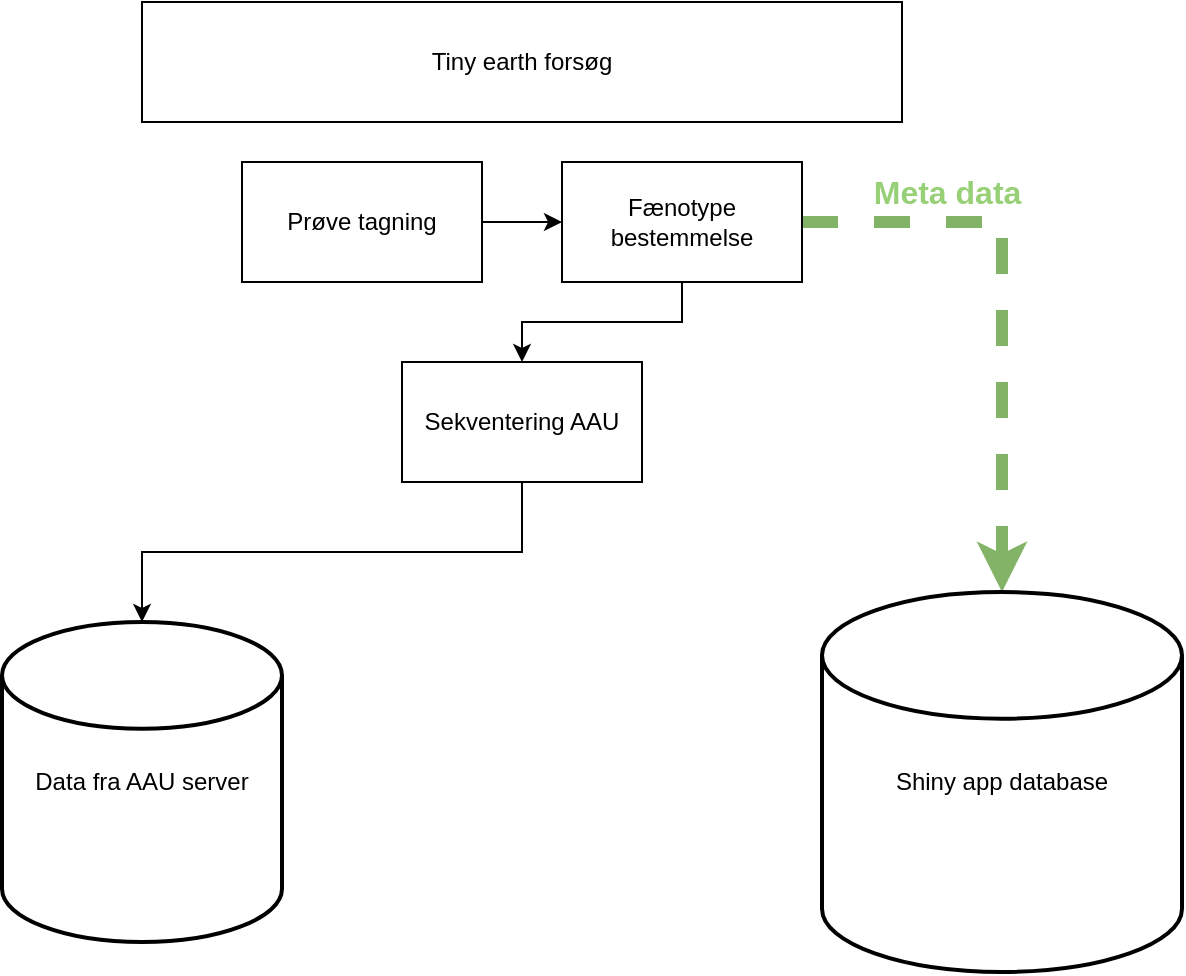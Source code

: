 <mxfile version="24.2.0" type="github">
  <diagram name="Side-1" id="zyHpAlCfiK69qI0o8uC3">
    <mxGraphModel dx="1434" dy="746" grid="1" gridSize="10" guides="1" tooltips="1" connect="1" arrows="1" fold="1" page="1" pageScale="1" pageWidth="827" pageHeight="1169" math="0" shadow="0">
      <root>
        <mxCell id="0" />
        <mxCell id="1" parent="0" />
        <mxCell id="1dHlgGFdfZRxkY141-Ey-2" value="Data fra AAU server" style="strokeWidth=2;html=1;shape=mxgraph.flowchart.database;whiteSpace=wrap;" vertex="1" parent="1">
          <mxGeometry x="160" y="310" width="140" height="160" as="geometry" />
        </mxCell>
        <mxCell id="1dHlgGFdfZRxkY141-Ey-4" value="Tiny earth forsøg" style="rounded=0;whiteSpace=wrap;html=1;" vertex="1" parent="1">
          <mxGeometry x="230" width="380" height="60" as="geometry" />
        </mxCell>
        <mxCell id="1dHlgGFdfZRxkY141-Ey-8" value="" style="edgeStyle=orthogonalEdgeStyle;rounded=0;orthogonalLoop=1;jettySize=auto;html=1;" edge="1" parent="1" source="1dHlgGFdfZRxkY141-Ey-6" target="1dHlgGFdfZRxkY141-Ey-7">
          <mxGeometry relative="1" as="geometry" />
        </mxCell>
        <mxCell id="1dHlgGFdfZRxkY141-Ey-6" value="Prøve tagning" style="rounded=0;whiteSpace=wrap;html=1;" vertex="1" parent="1">
          <mxGeometry x="280" y="80" width="120" height="60" as="geometry" />
        </mxCell>
        <mxCell id="1dHlgGFdfZRxkY141-Ey-15" value="" style="edgeStyle=orthogonalEdgeStyle;rounded=0;orthogonalLoop=1;jettySize=auto;html=1;" edge="1" parent="1" source="1dHlgGFdfZRxkY141-Ey-7" target="1dHlgGFdfZRxkY141-Ey-14">
          <mxGeometry relative="1" as="geometry" />
        </mxCell>
        <mxCell id="1dHlgGFdfZRxkY141-Ey-19" style="edgeStyle=orthogonalEdgeStyle;rounded=0;orthogonalLoop=1;jettySize=auto;html=1;exitX=1;exitY=0.5;exitDx=0;exitDy=0;dashed=1;fillColor=#d5e8d4;strokeColor=#82b366;strokeWidth=6;" edge="1" parent="1" source="1dHlgGFdfZRxkY141-Ey-7" target="1dHlgGFdfZRxkY141-Ey-18">
          <mxGeometry relative="1" as="geometry" />
        </mxCell>
        <mxCell id="1dHlgGFdfZRxkY141-Ey-7" value="Fænotype bestemmelse" style="whiteSpace=wrap;html=1;rounded=0;" vertex="1" parent="1">
          <mxGeometry x="440" y="80" width="120" height="60" as="geometry" />
        </mxCell>
        <mxCell id="1dHlgGFdfZRxkY141-Ey-16" style="edgeStyle=orthogonalEdgeStyle;rounded=0;orthogonalLoop=1;jettySize=auto;html=1;exitX=0.5;exitY=1;exitDx=0;exitDy=0;" edge="1" parent="1" source="1dHlgGFdfZRxkY141-Ey-14" target="1dHlgGFdfZRxkY141-Ey-2">
          <mxGeometry relative="1" as="geometry" />
        </mxCell>
        <mxCell id="1dHlgGFdfZRxkY141-Ey-14" value="Sekventering AAU" style="whiteSpace=wrap;html=1;rounded=0;" vertex="1" parent="1">
          <mxGeometry x="360" y="180" width="120" height="60" as="geometry" />
        </mxCell>
        <mxCell id="1dHlgGFdfZRxkY141-Ey-18" value="Shiny app database" style="strokeWidth=2;html=1;shape=mxgraph.flowchart.database;whiteSpace=wrap;" vertex="1" parent="1">
          <mxGeometry x="570" y="295" width="180" height="190" as="geometry" />
        </mxCell>
        <mxCell id="1dHlgGFdfZRxkY141-Ey-20" value="&lt;b&gt;&lt;font color=&quot;#97d077&quot; style=&quot;font-size: 16px;&quot;&gt;Meta data&amp;nbsp;&lt;/font&gt;&lt;/b&gt;" style="text;html=1;align=center;verticalAlign=middle;whiteSpace=wrap;rounded=0;strokeWidth=4;" vertex="1" parent="1">
          <mxGeometry x="550" y="80" width="170" height="30" as="geometry" />
        </mxCell>
      </root>
    </mxGraphModel>
  </diagram>
</mxfile>
